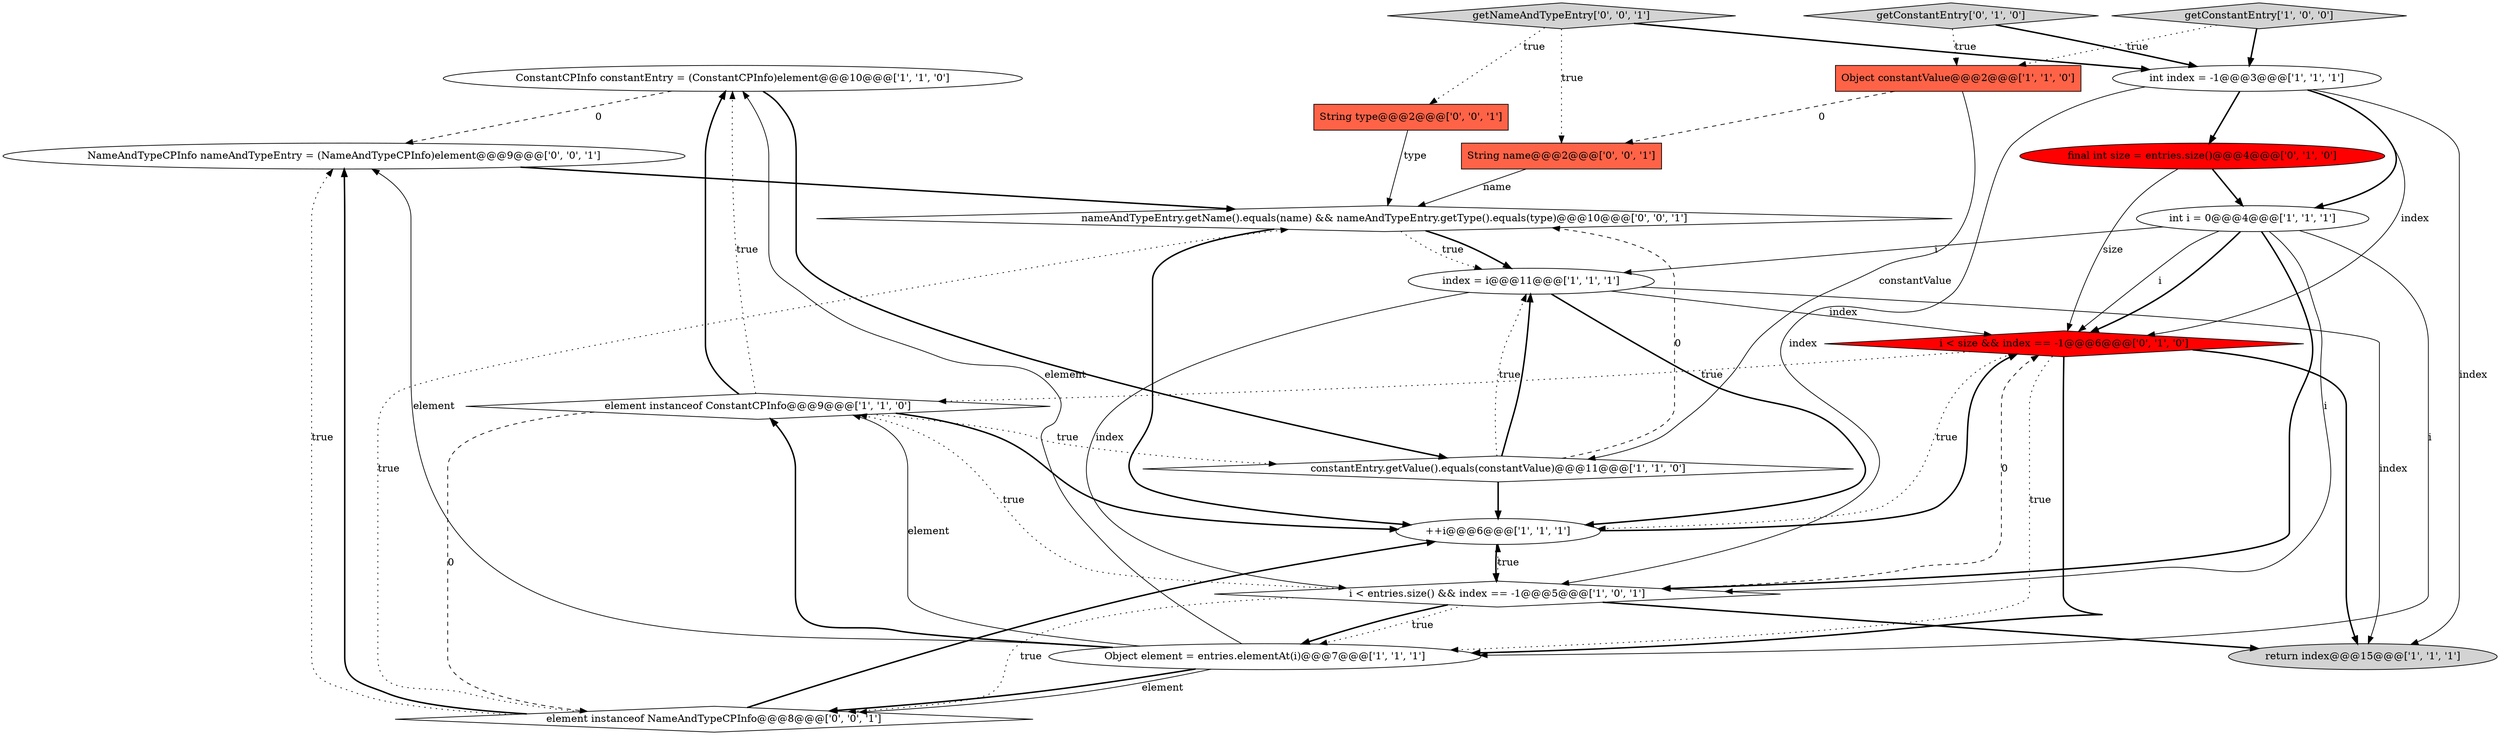 digraph {
8 [style = filled, label = "ConstantCPInfo constantEntry = (ConstantCPInfo)element@@@10@@@['1', '1', '0']", fillcolor = white, shape = ellipse image = "AAA0AAABBB1BBB"];
2 [style = filled, label = "return index@@@15@@@['1', '1', '1']", fillcolor = lightgray, shape = ellipse image = "AAA0AAABBB1BBB"];
5 [style = filled, label = "int i = 0@@@4@@@['1', '1', '1']", fillcolor = white, shape = ellipse image = "AAA0AAABBB1BBB"];
9 [style = filled, label = "index = i@@@11@@@['1', '1', '1']", fillcolor = white, shape = ellipse image = "AAA0AAABBB1BBB"];
4 [style = filled, label = "Object constantValue@@@2@@@['1', '1', '0']", fillcolor = tomato, shape = box image = "AAA0AAABBB1BBB"];
6 [style = filled, label = "getConstantEntry['1', '0', '0']", fillcolor = lightgray, shape = diamond image = "AAA0AAABBB1BBB"];
11 [style = filled, label = "element instanceof ConstantCPInfo@@@9@@@['1', '1', '0']", fillcolor = white, shape = diamond image = "AAA0AAABBB1BBB"];
17 [style = filled, label = "String name@@@2@@@['0', '0', '1']", fillcolor = tomato, shape = box image = "AAA0AAABBB3BBB"];
10 [style = filled, label = "int index = -1@@@3@@@['1', '1', '1']", fillcolor = white, shape = ellipse image = "AAA0AAABBB1BBB"];
13 [style = filled, label = "i < size && index == -1@@@6@@@['0', '1', '0']", fillcolor = red, shape = diamond image = "AAA1AAABBB2BBB"];
14 [style = filled, label = "final int size = entries.size()@@@4@@@['0', '1', '0']", fillcolor = red, shape = ellipse image = "AAA1AAABBB2BBB"];
12 [style = filled, label = "getConstantEntry['0', '1', '0']", fillcolor = lightgray, shape = diamond image = "AAA0AAABBB2BBB"];
19 [style = filled, label = "element instanceof NameAndTypeCPInfo@@@8@@@['0', '0', '1']", fillcolor = white, shape = diamond image = "AAA0AAABBB3BBB"];
0 [style = filled, label = "i < entries.size() && index == -1@@@5@@@['1', '0', '1']", fillcolor = white, shape = diamond image = "AAA0AAABBB1BBB"];
18 [style = filled, label = "nameAndTypeEntry.getName().equals(name) && nameAndTypeEntry.getType().equals(type)@@@10@@@['0', '0', '1']", fillcolor = white, shape = diamond image = "AAA0AAABBB3BBB"];
1 [style = filled, label = "++i@@@6@@@['1', '1', '1']", fillcolor = white, shape = ellipse image = "AAA0AAABBB1BBB"];
3 [style = filled, label = "Object element = entries.elementAt(i)@@@7@@@['1', '1', '1']", fillcolor = white, shape = ellipse image = "AAA0AAABBB1BBB"];
20 [style = filled, label = "getNameAndTypeEntry['0', '0', '1']", fillcolor = lightgray, shape = diamond image = "AAA0AAABBB3BBB"];
16 [style = filled, label = "NameAndTypeCPInfo nameAndTypeEntry = (NameAndTypeCPInfo)element@@@9@@@['0', '0', '1']", fillcolor = white, shape = ellipse image = "AAA0AAABBB3BBB"];
15 [style = filled, label = "String type@@@2@@@['0', '0', '1']", fillcolor = tomato, shape = box image = "AAA0AAABBB3BBB"];
7 [style = filled, label = "constantEntry.getValue().equals(constantValue)@@@11@@@['1', '1', '0']", fillcolor = white, shape = diamond image = "AAA0AAABBB1BBB"];
0->3 [style = bold, label=""];
11->7 [style = dotted, label="true"];
8->16 [style = dashed, label="0"];
15->18 [style = solid, label="type"];
16->18 [style = bold, label=""];
7->1 [style = bold, label=""];
9->0 [style = solid, label="index"];
7->18 [style = dashed, label="0"];
10->0 [style = solid, label="index"];
13->3 [style = dotted, label="true"];
5->3 [style = solid, label="i"];
10->14 [style = bold, label=""];
11->1 [style = bold, label=""];
4->17 [style = dashed, label="0"];
0->19 [style = dotted, label="true"];
20->17 [style = dotted, label="true"];
0->2 [style = bold, label=""];
19->18 [style = dotted, label="true"];
4->7 [style = solid, label="constantValue"];
3->11 [style = bold, label=""];
3->11 [style = solid, label="element"];
1->0 [style = bold, label=""];
5->13 [style = solid, label="i"];
7->9 [style = dotted, label="true"];
3->8 [style = solid, label="element"];
1->13 [style = bold, label=""];
8->7 [style = bold, label=""];
19->16 [style = bold, label=""];
20->10 [style = bold, label=""];
7->9 [style = bold, label=""];
13->1 [style = dotted, label="true"];
19->1 [style = bold, label=""];
10->2 [style = solid, label="index"];
9->2 [style = solid, label="index"];
12->10 [style = bold, label=""];
10->5 [style = bold, label=""];
13->3 [style = bold, label=""];
5->0 [style = bold, label=""];
3->19 [style = bold, label=""];
18->1 [style = bold, label=""];
6->4 [style = dotted, label="true"];
11->19 [style = dashed, label="0"];
14->13 [style = solid, label="size"];
6->10 [style = bold, label=""];
5->13 [style = bold, label=""];
18->9 [style = dotted, label="true"];
0->13 [style = dashed, label="0"];
13->2 [style = bold, label=""];
18->9 [style = bold, label=""];
5->0 [style = solid, label="i"];
19->16 [style = dotted, label="true"];
11->8 [style = bold, label=""];
13->11 [style = dotted, label="true"];
11->8 [style = dotted, label="true"];
12->4 [style = dotted, label="true"];
0->3 [style = dotted, label="true"];
9->1 [style = bold, label=""];
17->18 [style = solid, label="name"];
3->19 [style = solid, label="element"];
10->13 [style = solid, label="index"];
3->16 [style = solid, label="element"];
9->13 [style = solid, label="index"];
0->11 [style = dotted, label="true"];
20->15 [style = dotted, label="true"];
0->1 [style = dotted, label="true"];
14->5 [style = bold, label=""];
5->9 [style = solid, label="i"];
}
